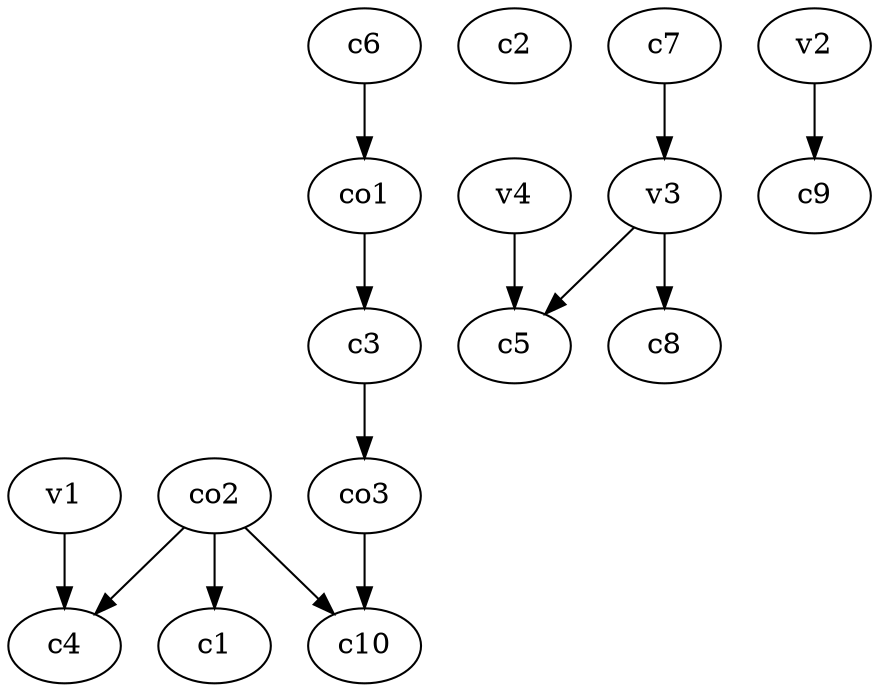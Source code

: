 strict digraph  {
c1;
c2;
c3;
c4;
c5;
c6;
c7;
c8;
c9;
c10;
v1;
v2;
v3;
v4;
co1;
co2;
co3;
c3 -> co3  [weight=1];
c6 -> co1  [weight=1];
c7 -> v3  [weight=1];
v1 -> c4  [weight=1];
v2 -> c9  [weight=1];
v3 -> c8  [weight=1];
v3 -> c5  [weight=1];
v4 -> c5  [weight=1];
co1 -> c3  [weight=1];
co2 -> c4  [weight=1];
co2 -> c1  [weight=1];
co2 -> c10  [weight=1];
co3 -> c10  [weight=1];
}
